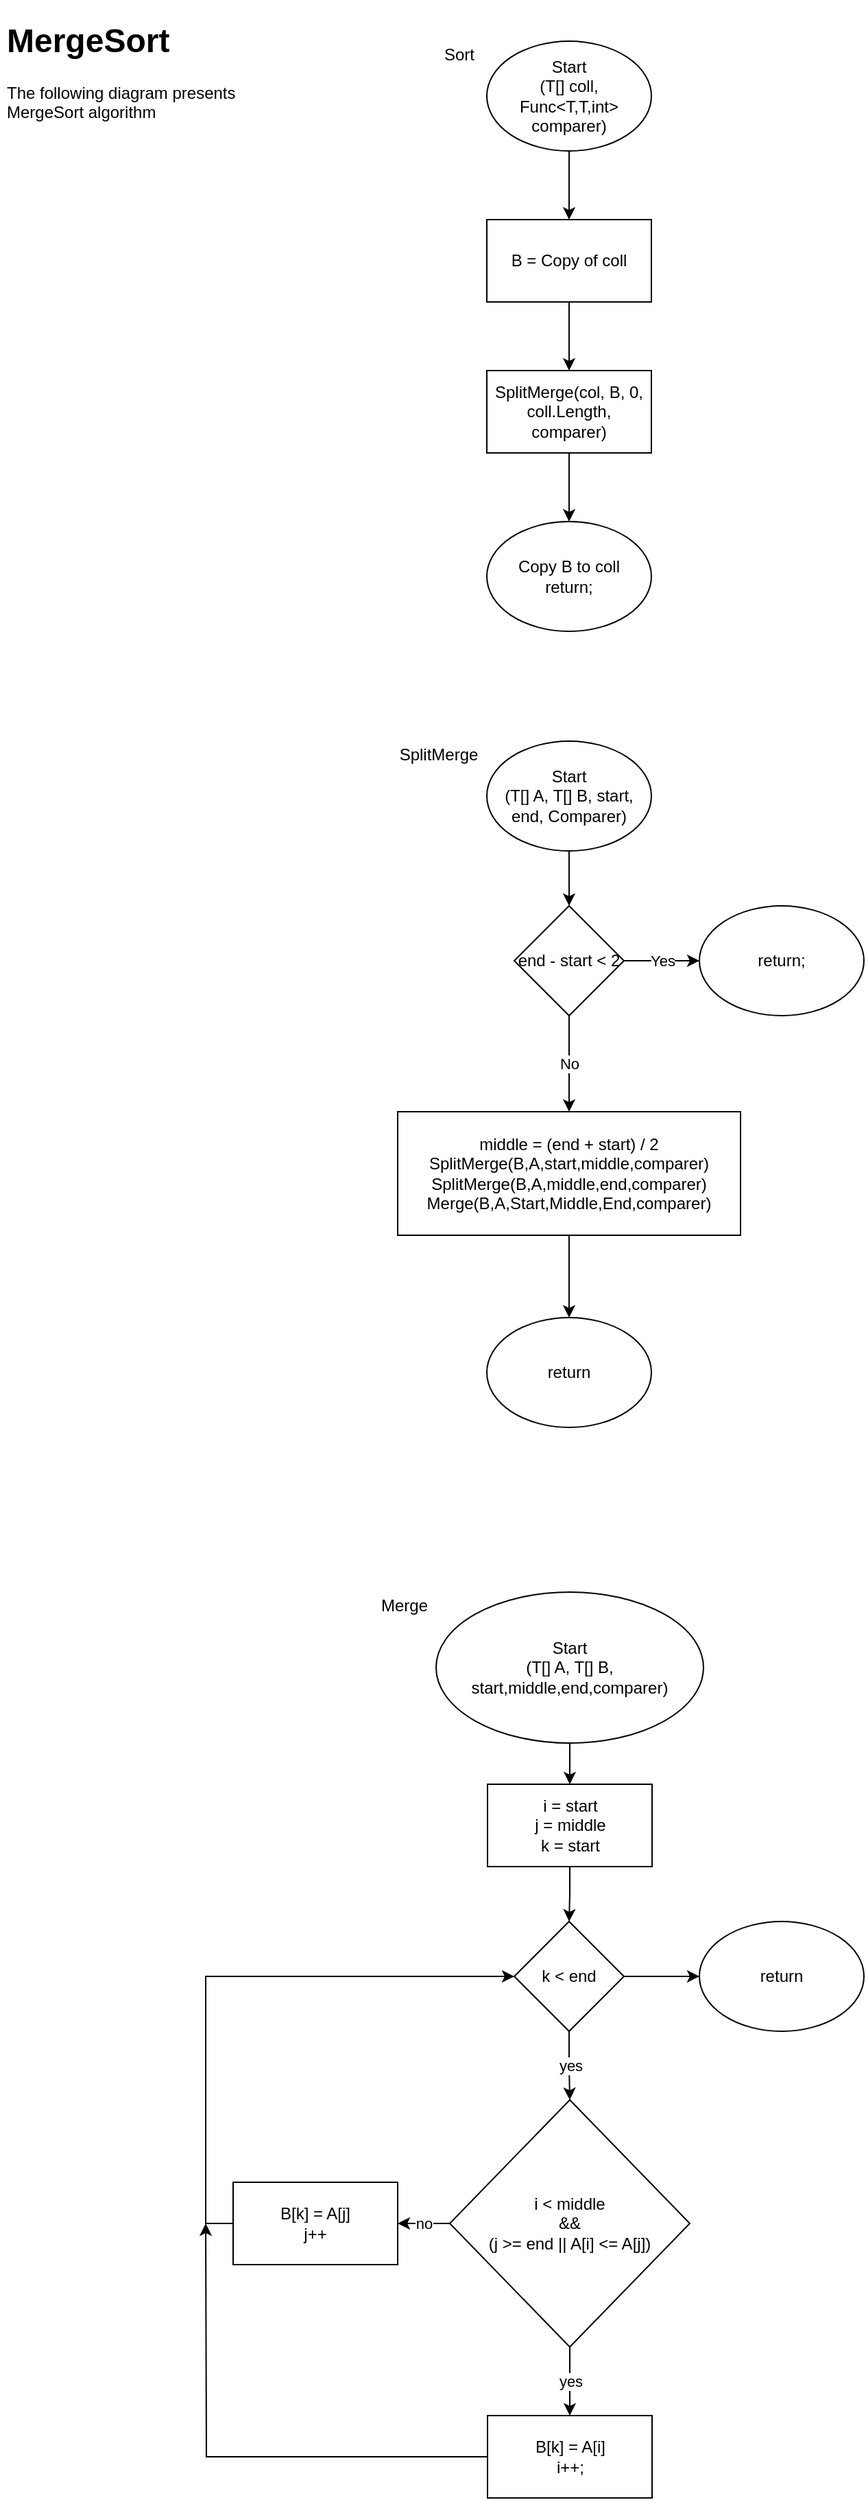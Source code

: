<mxfile version="12.9.14" type="device"><diagram id="nbIWwNX8lzC40MkpF9r1" name="Page-1"><mxGraphModel dx="1352" dy="767" grid="1" gridSize="10" guides="1" tooltips="1" connect="1" arrows="1" fold="1" page="1" pageScale="1" pageWidth="850" pageHeight="2000" math="0" shadow="0"><root><mxCell id="0"/><mxCell id="1" parent="0"/><mxCell id="8GHNqKAXQL08ru03-LXs-1" value="&lt;h1&gt;MergeSort&lt;/h1&gt;&lt;div&gt;The following diagram presents MergeSort algorithm&lt;br&gt;&lt;/div&gt;" style="text;html=1;strokeColor=none;fillColor=none;spacing=5;spacingTop=-20;whiteSpace=wrap;overflow=hidden;rounded=0;" vertex="1" parent="1"><mxGeometry x="10" y="10" width="190" height="120" as="geometry"/></mxCell><mxCell id="8GHNqKAXQL08ru03-LXs-5" value="" style="edgeStyle=orthogonalEdgeStyle;rounded=0;orthogonalLoop=1;jettySize=auto;html=1;" edge="1" parent="1" source="8GHNqKAXQL08ru03-LXs-2" target="8GHNqKAXQL08ru03-LXs-4"><mxGeometry relative="1" as="geometry"/></mxCell><mxCell id="8GHNqKAXQL08ru03-LXs-2" value="&lt;div&gt;Start&lt;/div&gt;&lt;div&gt;(T[] coll, Func&amp;lt;T,T,int&amp;gt; comparer)&lt;/div&gt;" style="ellipse;whiteSpace=wrap;html=1;" vertex="1" parent="1"><mxGeometry x="365" y="30" width="120" height="80" as="geometry"/></mxCell><mxCell id="8GHNqKAXQL08ru03-LXs-3" value="Sort" style="text;html=1;strokeColor=none;fillColor=none;align=center;verticalAlign=middle;whiteSpace=wrap;rounded=0;" vertex="1" parent="1"><mxGeometry x="325" y="30" width="40" height="20" as="geometry"/></mxCell><mxCell id="8GHNqKAXQL08ru03-LXs-7" value="" style="edgeStyle=orthogonalEdgeStyle;rounded=0;orthogonalLoop=1;jettySize=auto;html=1;" edge="1" parent="1" source="8GHNqKAXQL08ru03-LXs-4" target="8GHNqKAXQL08ru03-LXs-6"><mxGeometry relative="1" as="geometry"/></mxCell><mxCell id="8GHNqKAXQL08ru03-LXs-4" value="B = Copy of coll" style="rounded=0;whiteSpace=wrap;html=1;" vertex="1" parent="1"><mxGeometry x="365" y="160" width="120" height="60" as="geometry"/></mxCell><mxCell id="8GHNqKAXQL08ru03-LXs-10" value="" style="edgeStyle=orthogonalEdgeStyle;rounded=0;orthogonalLoop=1;jettySize=auto;html=1;" edge="1" parent="1" source="8GHNqKAXQL08ru03-LXs-6" target="8GHNqKAXQL08ru03-LXs-9"><mxGeometry relative="1" as="geometry"/></mxCell><mxCell id="8GHNqKAXQL08ru03-LXs-6" value="SplitMerge(col, B, 0, coll.Length, comparer)" style="rounded=0;whiteSpace=wrap;html=1;" vertex="1" parent="1"><mxGeometry x="365" y="270" width="120" height="60" as="geometry"/></mxCell><mxCell id="8GHNqKAXQL08ru03-LXs-9" value="&lt;div&gt;Copy B to coll&lt;/div&gt;&lt;div&gt;return;&lt;br&gt;&lt;/div&gt;" style="ellipse;whiteSpace=wrap;html=1;" vertex="1" parent="1"><mxGeometry x="365" y="380" width="120" height="80" as="geometry"/></mxCell><mxCell id="8GHNqKAXQL08ru03-LXs-14" value="" style="edgeStyle=orthogonalEdgeStyle;rounded=0;orthogonalLoop=1;jettySize=auto;html=1;" edge="1" parent="1" source="8GHNqKAXQL08ru03-LXs-11" target="8GHNqKAXQL08ru03-LXs-13"><mxGeometry relative="1" as="geometry"/></mxCell><mxCell id="8GHNqKAXQL08ru03-LXs-11" value="&lt;div&gt;Start&lt;/div&gt;&lt;div&gt;(T[] A, T[] B, start, end, Comparer)&lt;/div&gt;" style="ellipse;whiteSpace=wrap;html=1;" vertex="1" parent="1"><mxGeometry x="365" y="540" width="120" height="80" as="geometry"/></mxCell><mxCell id="8GHNqKAXQL08ru03-LXs-12" value="SplitMerge" style="text;html=1;strokeColor=none;fillColor=none;align=center;verticalAlign=middle;whiteSpace=wrap;rounded=0;" vertex="1" parent="1"><mxGeometry x="310" y="540" width="40" height="20" as="geometry"/></mxCell><mxCell id="8GHNqKAXQL08ru03-LXs-16" value="Yes" style="edgeStyle=orthogonalEdgeStyle;rounded=0;orthogonalLoop=1;jettySize=auto;html=1;" edge="1" parent="1" source="8GHNqKAXQL08ru03-LXs-13" target="8GHNqKAXQL08ru03-LXs-15"><mxGeometry relative="1" as="geometry"/></mxCell><mxCell id="8GHNqKAXQL08ru03-LXs-18" value="No" style="edgeStyle=orthogonalEdgeStyle;rounded=0;orthogonalLoop=1;jettySize=auto;html=1;" edge="1" parent="1" source="8GHNqKAXQL08ru03-LXs-13" target="8GHNqKAXQL08ru03-LXs-17"><mxGeometry relative="1" as="geometry"/></mxCell><mxCell id="8GHNqKAXQL08ru03-LXs-13" value="end - start &amp;lt; 2" style="rhombus;whiteSpace=wrap;html=1;" vertex="1" parent="1"><mxGeometry x="385" y="660" width="80" height="80" as="geometry"/></mxCell><mxCell id="8GHNqKAXQL08ru03-LXs-15" value="return;" style="ellipse;whiteSpace=wrap;html=1;" vertex="1" parent="1"><mxGeometry x="520" y="660" width="120" height="80" as="geometry"/></mxCell><mxCell id="8GHNqKAXQL08ru03-LXs-20" value="" style="edgeStyle=orthogonalEdgeStyle;rounded=0;orthogonalLoop=1;jettySize=auto;html=1;" edge="1" parent="1" source="8GHNqKAXQL08ru03-LXs-17" target="8GHNqKAXQL08ru03-LXs-19"><mxGeometry relative="1" as="geometry"/></mxCell><mxCell id="8GHNqKAXQL08ru03-LXs-17" value="&lt;div&gt;middle = (end + start) / 2&lt;/div&gt;&lt;div&gt;SplitMerge(B,A,start,middle,comparer)&lt;/div&gt;&lt;div&gt;SplitMerge(B,A,middle,end,comparer)&lt;/div&gt;&lt;div&gt;Merge(B,A,Start,Middle,End,comparer)&lt;br&gt;&lt;/div&gt;" style="rounded=0;whiteSpace=wrap;html=1;" vertex="1" parent="1"><mxGeometry x="300" y="810" width="250" height="90" as="geometry"/></mxCell><mxCell id="8GHNqKAXQL08ru03-LXs-19" value="return" style="ellipse;whiteSpace=wrap;html=1;" vertex="1" parent="1"><mxGeometry x="365" y="960" width="120" height="80" as="geometry"/></mxCell><mxCell id="8GHNqKAXQL08ru03-LXs-24" value="" style="edgeStyle=orthogonalEdgeStyle;rounded=0;orthogonalLoop=1;jettySize=auto;html=1;" edge="1" parent="1" source="8GHNqKAXQL08ru03-LXs-21" target="8GHNqKAXQL08ru03-LXs-23"><mxGeometry relative="1" as="geometry"/></mxCell><mxCell id="8GHNqKAXQL08ru03-LXs-21" value="&lt;div&gt;Start&lt;/div&gt;&lt;div&gt;(T[] A, T[] B, start,middle,end,comparer)&lt;br&gt;&lt;/div&gt;" style="ellipse;whiteSpace=wrap;html=1;" vertex="1" parent="1"><mxGeometry x="328" y="1160" width="195" height="110" as="geometry"/></mxCell><mxCell id="8GHNqKAXQL08ru03-LXs-22" value="Merge" style="text;html=1;strokeColor=none;fillColor=none;align=center;verticalAlign=middle;whiteSpace=wrap;rounded=0;" vertex="1" parent="1"><mxGeometry x="285" y="1160" width="40" height="20" as="geometry"/></mxCell><mxCell id="8GHNqKAXQL08ru03-LXs-26" value="" style="edgeStyle=orthogonalEdgeStyle;rounded=0;orthogonalLoop=1;jettySize=auto;html=1;" edge="1" parent="1" source="8GHNqKAXQL08ru03-LXs-23" target="8GHNqKAXQL08ru03-LXs-25"><mxGeometry relative="1" as="geometry"/></mxCell><mxCell id="8GHNqKAXQL08ru03-LXs-23" value="&lt;div&gt;i = start&lt;/div&gt;&lt;div&gt;j = middle&lt;br&gt;&lt;/div&gt;&lt;div&gt;k = start&lt;br&gt;&lt;/div&gt;" style="rounded=0;whiteSpace=wrap;html=1;" vertex="1" parent="1"><mxGeometry x="365.5" y="1300" width="120" height="60" as="geometry"/></mxCell><mxCell id="8GHNqKAXQL08ru03-LXs-28" value="yes" style="edgeStyle=orthogonalEdgeStyle;rounded=0;orthogonalLoop=1;jettySize=auto;html=1;" edge="1" parent="1" source="8GHNqKAXQL08ru03-LXs-25" target="8GHNqKAXQL08ru03-LXs-27"><mxGeometry relative="1" as="geometry"/></mxCell><mxCell id="8GHNqKAXQL08ru03-LXs-37" value="" style="edgeStyle=orthogonalEdgeStyle;rounded=0;orthogonalLoop=1;jettySize=auto;html=1;" edge="1" parent="1" source="8GHNqKAXQL08ru03-LXs-25" target="8GHNqKAXQL08ru03-LXs-36"><mxGeometry relative="1" as="geometry"/></mxCell><mxCell id="8GHNqKAXQL08ru03-LXs-25" value="k &amp;lt; end" style="rhombus;whiteSpace=wrap;html=1;" vertex="1" parent="1"><mxGeometry x="385" y="1400" width="80" height="80" as="geometry"/></mxCell><mxCell id="8GHNqKAXQL08ru03-LXs-30" value="yes" style="edgeStyle=orthogonalEdgeStyle;rounded=0;orthogonalLoop=1;jettySize=auto;html=1;" edge="1" parent="1" source="8GHNqKAXQL08ru03-LXs-27" target="8GHNqKAXQL08ru03-LXs-29"><mxGeometry relative="1" as="geometry"/></mxCell><mxCell id="8GHNqKAXQL08ru03-LXs-32" value="no" style="edgeStyle=orthogonalEdgeStyle;rounded=0;orthogonalLoop=1;jettySize=auto;html=1;" edge="1" parent="1" source="8GHNqKAXQL08ru03-LXs-27" target="8GHNqKAXQL08ru03-LXs-31"><mxGeometry relative="1" as="geometry"/></mxCell><mxCell id="8GHNqKAXQL08ru03-LXs-27" value="&lt;div&gt;i &amp;lt; middle&lt;/div&gt;&lt;div&gt;&amp;amp;&amp;amp;&lt;/div&gt;&lt;div&gt;(j &amp;gt;= end || A[i] &amp;lt;= A[j])&lt;br&gt;&lt;/div&gt;" style="rhombus;whiteSpace=wrap;html=1;" vertex="1" parent="1"><mxGeometry x="338" y="1530" width="175" height="180" as="geometry"/></mxCell><mxCell id="8GHNqKAXQL08ru03-LXs-35" style="edgeStyle=orthogonalEdgeStyle;rounded=0;orthogonalLoop=1;jettySize=auto;html=1;exitX=0;exitY=0.5;exitDx=0;exitDy=0;" edge="1" parent="1" source="8GHNqKAXQL08ru03-LXs-29"><mxGeometry relative="1" as="geometry"><mxPoint x="160" y="1620" as="targetPoint"/></mxGeometry></mxCell><mxCell id="8GHNqKAXQL08ru03-LXs-29" value="&lt;div&gt;B[k] = A[i]&lt;/div&gt;i++;" style="rounded=0;whiteSpace=wrap;html=1;" vertex="1" parent="1"><mxGeometry x="365.5" y="1760" width="120" height="60" as="geometry"/></mxCell><mxCell id="8GHNqKAXQL08ru03-LXs-34" style="edgeStyle=orthogonalEdgeStyle;rounded=0;orthogonalLoop=1;jettySize=auto;html=1;exitX=0;exitY=0.5;exitDx=0;exitDy=0;entryX=0;entryY=0.5;entryDx=0;entryDy=0;" edge="1" parent="1" source="8GHNqKAXQL08ru03-LXs-31" target="8GHNqKAXQL08ru03-LXs-25"><mxGeometry relative="1" as="geometry"/></mxCell><mxCell id="8GHNqKAXQL08ru03-LXs-31" value="&lt;div&gt;B[k] = A[j]&lt;/div&gt;&lt;div&gt;j++&lt;br&gt;&lt;/div&gt;" style="rounded=0;whiteSpace=wrap;html=1;" vertex="1" parent="1"><mxGeometry x="180" y="1590" width="120" height="60" as="geometry"/></mxCell><mxCell id="8GHNqKAXQL08ru03-LXs-36" value="return" style="ellipse;whiteSpace=wrap;html=1;" vertex="1" parent="1"><mxGeometry x="520" y="1400" width="120" height="80" as="geometry"/></mxCell></root></mxGraphModel></diagram></mxfile>